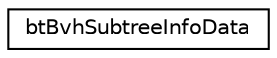 digraph "Graphical Class Hierarchy"
{
  edge [fontname="Helvetica",fontsize="10",labelfontname="Helvetica",labelfontsize="10"];
  node [fontname="Helvetica",fontsize="10",shape=record];
  rankdir="LR";
  Node1 [label="btBvhSubtreeInfoData",height=0.2,width=0.4,color="black", fillcolor="white", style="filled",URL="$structbt_bvh_subtree_info_data.html"];
}
